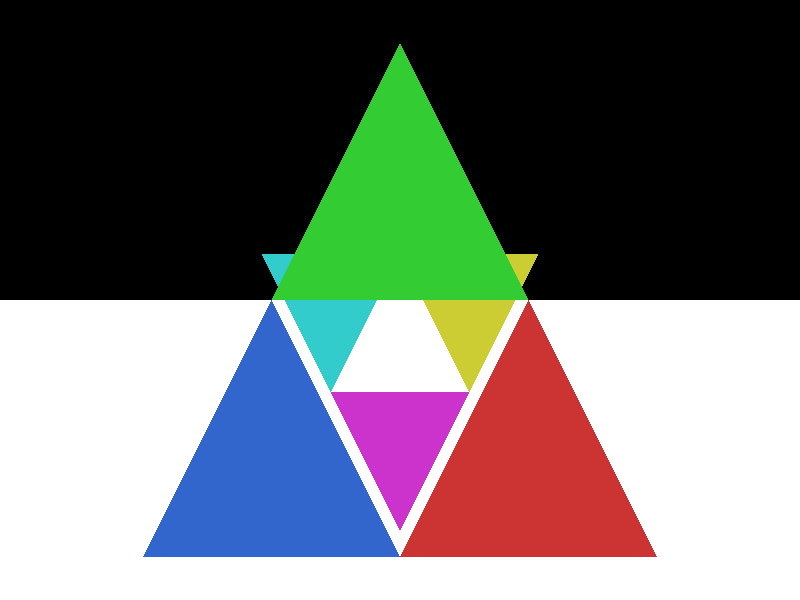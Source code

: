 // csc473, assignment 4  - transforms

camera {
  location  <0, 1, 7>
  up        <0,  1,  0>
  right     <1.33333, 0,  0>
  look_at   <0, 1, 0>
}


light_source {<-10, 10, 10> color rgb <1.5, 1.5, 1.5>}

// red
triangle { <-2, 3, 0>, <-2, 0, 0>, <1, 1.5, 0>
  pigment { color rgb <0.8, 0.2, 0.2>}
  finish { ambient 0.2 diffuse 0.4 specular 0.6 }
  rotate <0, 0, 90>
}

// green
triangle { <1, 1.5, 0>, <1, -1.5, 0>, <4, 0, 0>
  pigment { color rgb <0.2, 0.8, 0.2>}
  finish { ambient 0.2 diffuse 0.4 specular 0.6 }
  rotate <0, 0, 90>
}

// blue
triangle { <-2, 0, 0>, <-2, -3, 0>, <1, -1.5, 0>
  pigment { color rgb <0.2, 0.4, 0.8>}
  finish { ambient 0.2 diffuse 0.4 specular 0.6 }
  rotate <0, 0, 90>
}

// cyan
triangle { <-2, 3, -6>, <-2, 0, -6>, <1, 1.5, -6>
  pigment { color rgb <0.2, 0.8, 0.8>}
  finish { ambient 0.2 diffuse 0.4 specular 0.6 }
  rotate <0, 0, -90>
}

// magenta
triangle { <1, 1.5, -6>, <1, -1.5, -6>, <4, 0, -6>
  pigment { color rgb <0.8, 0.2, 0.8>}
  finish { ambient 0.2 diffuse 0.4 specular 0.6 }
  rotate <0, 0, -90>
}

// yellow
triangle { <-2, 0, -6>, <-2, -3, -6>, <1, -1.5, -6>
  pigment { color rgb <0.8, 0.8, 0.2>}
  finish { ambient 0.2 diffuse 0.4 specular 0.6 }
  rotate <0, 0, -90>
}

plane {<0, 1, 0>, -4
  pigment {color rgb <1.0, 1.0, 1.0>}
  finish { ambient 0.4 diffuse 0.8 reflection 0.6 }
}
